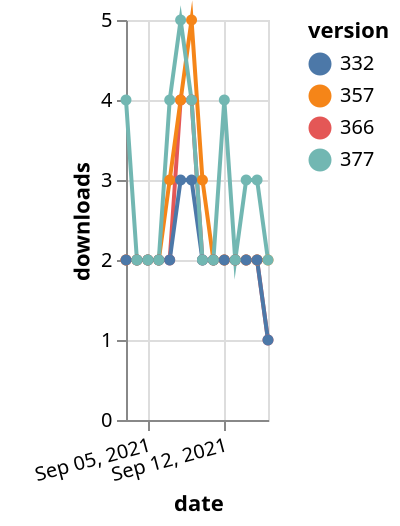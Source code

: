{"$schema": "https://vega.github.io/schema/vega-lite/v5.json", "description": "A simple bar chart with embedded data.", "data": {"values": [{"date": "2021-09-03", "total": 2567, "delta": 2, "version": "366"}, {"date": "2021-09-04", "total": 2569, "delta": 2, "version": "366"}, {"date": "2021-09-05", "total": 2571, "delta": 2, "version": "366"}, {"date": "2021-09-06", "total": 2573, "delta": 2, "version": "366"}, {"date": "2021-09-07", "total": 2575, "delta": 2, "version": "366"}, {"date": "2021-09-08", "total": 2579, "delta": 4, "version": "366"}, {"date": "2021-09-09", "total": 2583, "delta": 4, "version": "366"}, {"date": "2021-09-10", "total": 2585, "delta": 2, "version": "366"}, {"date": "2021-09-11", "total": 2587, "delta": 2, "version": "366"}, {"date": "2021-09-12", "total": 2589, "delta": 2, "version": "366"}, {"date": "2021-09-13", "total": 2591, "delta": 2, "version": "366"}, {"date": "2021-09-14", "total": 2593, "delta": 2, "version": "366"}, {"date": "2021-09-15", "total": 2595, "delta": 2, "version": "366"}, {"date": "2021-09-16", "total": 2596, "delta": 1, "version": "366"}, {"date": "2021-09-03", "total": 3044, "delta": 2, "version": "357"}, {"date": "2021-09-04", "total": 3046, "delta": 2, "version": "357"}, {"date": "2021-09-05", "total": 3048, "delta": 2, "version": "357"}, {"date": "2021-09-06", "total": 3050, "delta": 2, "version": "357"}, {"date": "2021-09-07", "total": 3053, "delta": 3, "version": "357"}, {"date": "2021-09-08", "total": 3057, "delta": 4, "version": "357"}, {"date": "2021-09-09", "total": 3062, "delta": 5, "version": "357"}, {"date": "2021-09-10", "total": 3065, "delta": 3, "version": "357"}, {"date": "2021-09-11", "total": 3067, "delta": 2, "version": "357"}, {"date": "2021-09-12", "total": 3069, "delta": 2, "version": "357"}, {"date": "2021-09-13", "total": 3071, "delta": 2, "version": "357"}, {"date": "2021-09-14", "total": 3073, "delta": 2, "version": "357"}, {"date": "2021-09-15", "total": 3075, "delta": 2, "version": "357"}, {"date": "2021-09-16", "total": 3077, "delta": 2, "version": "357"}, {"date": "2021-09-03", "total": 2827, "delta": 2, "version": "332"}, {"date": "2021-09-04", "total": 2829, "delta": 2, "version": "332"}, {"date": "2021-09-05", "total": 2831, "delta": 2, "version": "332"}, {"date": "2021-09-06", "total": 2833, "delta": 2, "version": "332"}, {"date": "2021-09-07", "total": 2835, "delta": 2, "version": "332"}, {"date": "2021-09-08", "total": 2838, "delta": 3, "version": "332"}, {"date": "2021-09-09", "total": 2841, "delta": 3, "version": "332"}, {"date": "2021-09-10", "total": 2843, "delta": 2, "version": "332"}, {"date": "2021-09-11", "total": 2845, "delta": 2, "version": "332"}, {"date": "2021-09-12", "total": 2847, "delta": 2, "version": "332"}, {"date": "2021-09-13", "total": 2849, "delta": 2, "version": "332"}, {"date": "2021-09-14", "total": 2851, "delta": 2, "version": "332"}, {"date": "2021-09-15", "total": 2853, "delta": 2, "version": "332"}, {"date": "2021-09-16", "total": 2854, "delta": 1, "version": "332"}, {"date": "2021-09-03", "total": 2515, "delta": 4, "version": "377"}, {"date": "2021-09-04", "total": 2517, "delta": 2, "version": "377"}, {"date": "2021-09-05", "total": 2519, "delta": 2, "version": "377"}, {"date": "2021-09-06", "total": 2521, "delta": 2, "version": "377"}, {"date": "2021-09-07", "total": 2525, "delta": 4, "version": "377"}, {"date": "2021-09-08", "total": 2530, "delta": 5, "version": "377"}, {"date": "2021-09-09", "total": 2534, "delta": 4, "version": "377"}, {"date": "2021-09-10", "total": 2536, "delta": 2, "version": "377"}, {"date": "2021-09-11", "total": 2538, "delta": 2, "version": "377"}, {"date": "2021-09-12", "total": 2542, "delta": 4, "version": "377"}, {"date": "2021-09-13", "total": 2544, "delta": 2, "version": "377"}, {"date": "2021-09-14", "total": 2547, "delta": 3, "version": "377"}, {"date": "2021-09-15", "total": 2550, "delta": 3, "version": "377"}, {"date": "2021-09-16", "total": 2552, "delta": 2, "version": "377"}]}, "width": "container", "mark": {"type": "line", "point": {"filled": true}}, "encoding": {"x": {"field": "date", "type": "temporal", "timeUnit": "yearmonthdate", "title": "date", "axis": {"labelAngle": -15}}, "y": {"field": "delta", "type": "quantitative", "title": "downloads"}, "color": {"field": "version", "type": "nominal"}, "tooltip": {"field": "delta"}}}